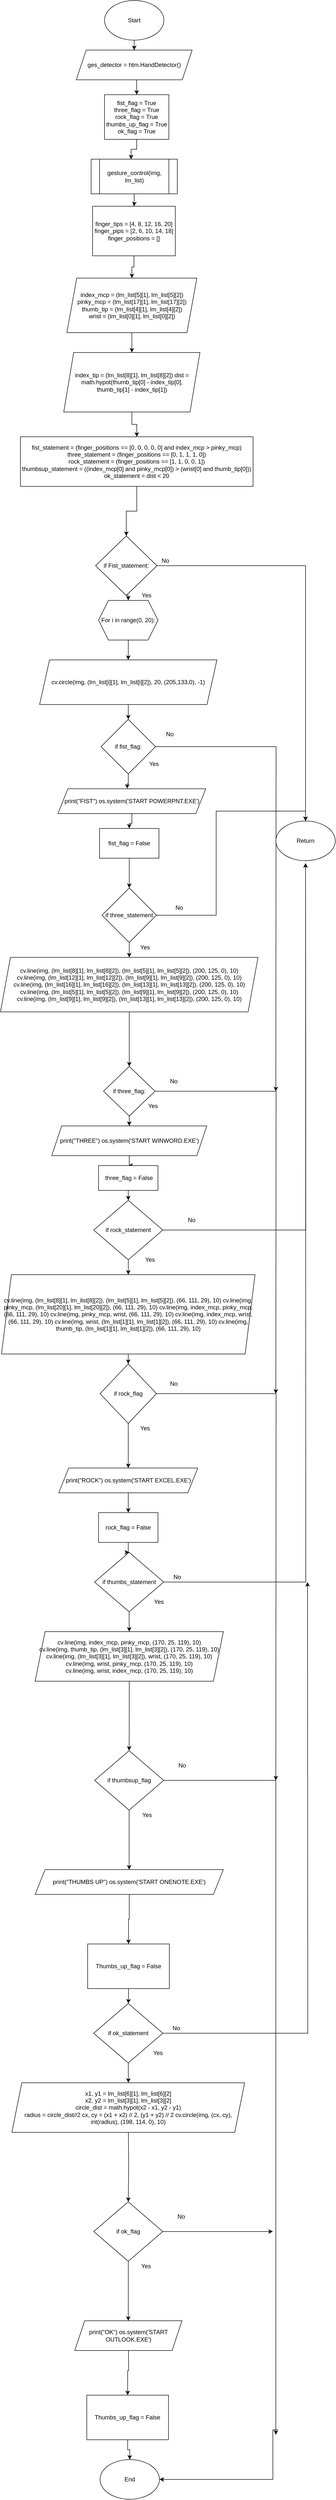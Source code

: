 <mxfile version="15.5.0" type="google"><diagram id="O0_zuKZLcKpCWt_oBueI" name="Page-1"><mxGraphModel dx="1038" dy="519" grid="1" gridSize="10" guides="1" tooltips="1" connect="1" arrows="1" fold="1" page="1" pageScale="1" pageWidth="850" pageHeight="1100" math="0" shadow="0"><root><mxCell id="0"/><mxCell id="1" parent="0"/><mxCell id="Baw2AR8ZXAD73HEHxiqW-84" style="edgeStyle=orthogonalEdgeStyle;rounded=0;orthogonalLoop=1;jettySize=auto;html=1;entryX=0.5;entryY=0;entryDx=0;entryDy=0;" edge="1" parent="1" source="Baw2AR8ZXAD73HEHxiqW-85" target="Baw2AR8ZXAD73HEHxiqW-87"><mxGeometry relative="1" as="geometry"/></mxCell><mxCell id="Baw2AR8ZXAD73HEHxiqW-85" value="Start" style="ellipse;whiteSpace=wrap;html=1;" vertex="1" parent="1"><mxGeometry x="360" y="50" width="120" height="80" as="geometry"/></mxCell><mxCell id="Baw2AR8ZXAD73HEHxiqW-86" style="edgeStyle=orthogonalEdgeStyle;rounded=0;orthogonalLoop=1;jettySize=auto;html=1;exitX=0.5;exitY=1;exitDx=0;exitDy=0;entryX=0.5;entryY=0;entryDx=0;entryDy=0;" edge="1" parent="1" source="Baw2AR8ZXAD73HEHxiqW-87" target="Baw2AR8ZXAD73HEHxiqW-89"><mxGeometry relative="1" as="geometry"/></mxCell><mxCell id="Baw2AR8ZXAD73HEHxiqW-87" value="ges_detector = htm.HandDetector()" style="shape=parallelogram;perimeter=parallelogramPerimeter;whiteSpace=wrap;html=1;fixedSize=1;" vertex="1" parent="1"><mxGeometry x="303" y="150" width="234" height="60" as="geometry"/></mxCell><mxCell id="Baw2AR8ZXAD73HEHxiqW-88" style="edgeStyle=orthogonalEdgeStyle;rounded=0;orthogonalLoop=1;jettySize=auto;html=1;entryX=0.464;entryY=0.003;entryDx=0;entryDy=0;entryPerimeter=0;" edge="1" parent="1" source="Baw2AR8ZXAD73HEHxiqW-89" target="Baw2AR8ZXAD73HEHxiqW-91"><mxGeometry relative="1" as="geometry"/></mxCell><mxCell id="Baw2AR8ZXAD73HEHxiqW-89" value="fist_flag = True three_flag = True rock_flag = True thumbs_up_flag = True ok_flag = True" style="rounded=0;whiteSpace=wrap;html=1;" vertex="1" parent="1"><mxGeometry x="360" y="240" width="130" height="90" as="geometry"/></mxCell><mxCell id="Baw2AR8ZXAD73HEHxiqW-90" style="edgeStyle=orthogonalEdgeStyle;rounded=0;orthogonalLoop=1;jettySize=auto;html=1;entryX=0.5;entryY=0;entryDx=0;entryDy=0;" edge="1" parent="1" source="Baw2AR8ZXAD73HEHxiqW-91" target="Baw2AR8ZXAD73HEHxiqW-93"><mxGeometry relative="1" as="geometry"/></mxCell><mxCell id="Baw2AR8ZXAD73HEHxiqW-91" value="gesture_control(img, lm_list)" style="shape=process;whiteSpace=wrap;html=1;backgroundOutline=1;" vertex="1" parent="1"><mxGeometry x="333" y="370" width="174" height="70" as="geometry"/></mxCell><mxCell id="Baw2AR8ZXAD73HEHxiqW-172" style="edgeStyle=orthogonalEdgeStyle;rounded=0;orthogonalLoop=1;jettySize=auto;html=1;entryX=0.5;entryY=0;entryDx=0;entryDy=0;" edge="1" parent="1" source="Baw2AR8ZXAD73HEHxiqW-93" target="Baw2AR8ZXAD73HEHxiqW-171"><mxGeometry relative="1" as="geometry"/></mxCell><mxCell id="Baw2AR8ZXAD73HEHxiqW-93" value="finger_tips = [4, 8, 12, 16, 20] finger_pips = [2, 6, 10, 14, 18] finger_positions = []" style="rounded=0;whiteSpace=wrap;html=1;" vertex="1" parent="1"><mxGeometry x="336" y="465" width="167" height="100" as="geometry"/></mxCell><mxCell id="Baw2AR8ZXAD73HEHxiqW-94" style="edgeStyle=orthogonalEdgeStyle;rounded=0;orthogonalLoop=1;jettySize=auto;html=1;entryX=0.5;entryY=0;entryDx=0;entryDy=0;" edge="1" parent="1" source="Baw2AR8ZXAD73HEHxiqW-95" target="Baw2AR8ZXAD73HEHxiqW-98"><mxGeometry relative="1" as="geometry"/></mxCell><mxCell id="Baw2AR8ZXAD73HEHxiqW-95" value="fist_statement = (finger_positions == [0, 0, 0, 0, 0] and index_mcp &amp;gt; pinky_mcp) three_statement = (finger_positions == [0, 1, 1, 1, 0]) &lt;br&gt;rock_statement = (finger_positions == [1, 1, 0, 0, 1]) &lt;br&gt;thumbsup_statement = ((index_mcp[0] and pinky_mcp[0]) &amp;gt; (wrist[0] and thumb_tip[0])) &lt;br&gt;ok_statement = dist &amp;lt; 20" style="rounded=0;whiteSpace=wrap;html=1;" vertex="1" parent="1"><mxGeometry x="190.25" y="930" width="469.75" height="100" as="geometry"/></mxCell><mxCell id="Baw2AR8ZXAD73HEHxiqW-96" style="edgeStyle=orthogonalEdgeStyle;rounded=0;orthogonalLoop=1;jettySize=auto;html=1;exitX=0.5;exitY=1;exitDx=0;exitDy=0;entryX=0.5;entryY=0;entryDx=0;entryDy=0;" edge="1" parent="1" source="Baw2AR8ZXAD73HEHxiqW-98" target="Baw2AR8ZXAD73HEHxiqW-100"><mxGeometry relative="1" as="geometry"/></mxCell><mxCell id="Baw2AR8ZXAD73HEHxiqW-97" style="edgeStyle=orthogonalEdgeStyle;rounded=0;orthogonalLoop=1;jettySize=auto;html=1;entryX=0.5;entryY=0;entryDx=0;entryDy=0;" edge="1" parent="1" source="Baw2AR8ZXAD73HEHxiqW-98" target="Baw2AR8ZXAD73HEHxiqW-149"><mxGeometry relative="1" as="geometry"><mxPoint x="766" y="1700" as="targetPoint"/></mxGeometry></mxCell><mxCell id="Baw2AR8ZXAD73HEHxiqW-98" value="if Fist_statement:" style="rhombus;whiteSpace=wrap;html=1;" vertex="1" parent="1"><mxGeometry x="342" y="1130" width="124" height="120" as="geometry"/></mxCell><mxCell id="Baw2AR8ZXAD73HEHxiqW-99" style="edgeStyle=orthogonalEdgeStyle;rounded=0;orthogonalLoop=1;jettySize=auto;html=1;exitX=0.5;exitY=1;exitDx=0;exitDy=0;entryX=0.5;entryY=0;entryDx=0;entryDy=0;" edge="1" parent="1" source="Baw2AR8ZXAD73HEHxiqW-100" target="Baw2AR8ZXAD73HEHxiqW-102"><mxGeometry relative="1" as="geometry"/></mxCell><mxCell id="Baw2AR8ZXAD73HEHxiqW-100" value="For i in range(0, 20):" style="shape=hexagon;perimeter=hexagonPerimeter2;whiteSpace=wrap;html=1;fixedSize=1;" vertex="1" parent="1"><mxGeometry x="348" y="1260" width="120" height="80" as="geometry"/></mxCell><mxCell id="Baw2AR8ZXAD73HEHxiqW-101" style="edgeStyle=orthogonalEdgeStyle;rounded=0;orthogonalLoop=1;jettySize=auto;html=1;entryX=0.5;entryY=0;entryDx=0;entryDy=0;" edge="1" parent="1" source="Baw2AR8ZXAD73HEHxiqW-102" target="Baw2AR8ZXAD73HEHxiqW-105"><mxGeometry relative="1" as="geometry"><mxPoint x="410" y="1470" as="targetPoint"/></mxGeometry></mxCell><mxCell id="Baw2AR8ZXAD73HEHxiqW-102" value="cv.circle(img, (lm_list[i][1], lm_list[i][2]), 20, (205,133,0), -1)" style="shape=parallelogram;perimeter=parallelogramPerimeter;whiteSpace=wrap;html=1;fixedSize=1;" vertex="1" parent="1"><mxGeometry x="229" y="1380" width="358" height="90" as="geometry"/></mxCell><mxCell id="Baw2AR8ZXAD73HEHxiqW-103" style="edgeStyle=orthogonalEdgeStyle;rounded=0;orthogonalLoop=1;jettySize=auto;html=1;entryX=0.469;entryY=-0.009;entryDx=0;entryDy=0;entryPerimeter=0;" edge="1" parent="1" source="Baw2AR8ZXAD73HEHxiqW-105" target="Baw2AR8ZXAD73HEHxiqW-107"><mxGeometry relative="1" as="geometry"/></mxCell><mxCell id="Baw2AR8ZXAD73HEHxiqW-104" style="edgeStyle=orthogonalEdgeStyle;rounded=0;orthogonalLoop=1;jettySize=auto;html=1;" edge="1" parent="1" source="Baw2AR8ZXAD73HEHxiqW-105"><mxGeometry relative="1" as="geometry"><mxPoint x="706" y="2250" as="targetPoint"/></mxGeometry></mxCell><mxCell id="Baw2AR8ZXAD73HEHxiqW-105" value="if fist_flag:" style="rhombus;whiteSpace=wrap;html=1;" vertex="1" parent="1"><mxGeometry x="353" y="1500" width="110" height="110" as="geometry"/></mxCell><mxCell id="Baw2AR8ZXAD73HEHxiqW-106" style="edgeStyle=orthogonalEdgeStyle;rounded=0;orthogonalLoop=1;jettySize=auto;html=1;entryX=0.5;entryY=0;entryDx=0;entryDy=0;" edge="1" parent="1" source="Baw2AR8ZXAD73HEHxiqW-107" target="Baw2AR8ZXAD73HEHxiqW-109"><mxGeometry relative="1" as="geometry"/></mxCell><mxCell id="Baw2AR8ZXAD73HEHxiqW-107" value="print(&quot;FIST&quot;) os.system('START POWERPNT.EXE')" style="shape=parallelogram;perimeter=parallelogramPerimeter;whiteSpace=wrap;html=1;fixedSize=1;" vertex="1" parent="1"><mxGeometry x="266" y="1640" width="298.5" height="50" as="geometry"/></mxCell><mxCell id="Baw2AR8ZXAD73HEHxiqW-108" style="edgeStyle=orthogonalEdgeStyle;rounded=0;orthogonalLoop=1;jettySize=auto;html=1;" edge="1" parent="1" source="Baw2AR8ZXAD73HEHxiqW-109"><mxGeometry relative="1" as="geometry"><mxPoint x="410" y="1840" as="targetPoint"/></mxGeometry></mxCell><mxCell id="Baw2AR8ZXAD73HEHxiqW-109" value="fist_flag = False" style="rounded=0;whiteSpace=wrap;html=1;" vertex="1" parent="1"><mxGeometry x="350" y="1720" width="120" height="60" as="geometry"/></mxCell><mxCell id="Baw2AR8ZXAD73HEHxiqW-110" style="edgeStyle=orthogonalEdgeStyle;rounded=0;orthogonalLoop=1;jettySize=auto;html=1;entryX=0.5;entryY=0;entryDx=0;entryDy=0;" edge="1" parent="1" source="Baw2AR8ZXAD73HEHxiqW-112" target="Baw2AR8ZXAD73HEHxiqW-114"><mxGeometry relative="1" as="geometry"/></mxCell><mxCell id="Baw2AR8ZXAD73HEHxiqW-111" style="edgeStyle=orthogonalEdgeStyle;rounded=0;orthogonalLoop=1;jettySize=auto;html=1;entryX=0.5;entryY=0;entryDx=0;entryDy=0;" edge="1" parent="1" source="Baw2AR8ZXAD73HEHxiqW-112" target="Baw2AR8ZXAD73HEHxiqW-149"><mxGeometry relative="1" as="geometry"/></mxCell><mxCell id="Baw2AR8ZXAD73HEHxiqW-112" value="if three_statement" style="rhombus;whiteSpace=wrap;html=1;" vertex="1" parent="1"><mxGeometry x="355" y="1840" width="110" height="110" as="geometry"/></mxCell><mxCell id="Baw2AR8ZXAD73HEHxiqW-113" style="edgeStyle=orthogonalEdgeStyle;rounded=0;orthogonalLoop=1;jettySize=auto;html=1;entryX=0.5;entryY=0;entryDx=0;entryDy=0;" edge="1" parent="1" source="Baw2AR8ZXAD73HEHxiqW-114" target="Baw2AR8ZXAD73HEHxiqW-117"><mxGeometry relative="1" as="geometry"/></mxCell><mxCell id="Baw2AR8ZXAD73HEHxiqW-114" value="cv.line(img, (lm_list[8][1], lm_list[8][2]), (lm_list[5][1], lm_list[5][2]), (200, 125, 0), 10) &lt;br&gt;cv.line(img, (lm_list[12][1], lm_list[12][2]), (lm_list[9][1], lm_list[9][2]), (200, 125, 0), 10) &lt;br&gt;cv.line(img, (lm_list[16][1], lm_list[16][2]), (lm_list[13][1], lm_list[13][2]), (200, 125, 0), 10) &lt;br&gt;cv.line(img, (lm_list[5][1], lm_list[5][2]), (lm_list[9][1], lm_list[9][2]), (200, 125, 0), 10) &lt;br&gt;cv.line(img, (lm_list[9][1], lm_list[9][2]), (lm_list[13][1], lm_list[13][2]), (200, 125, 0), 10)" style="shape=parallelogram;perimeter=parallelogramPerimeter;whiteSpace=wrap;html=1;fixedSize=1;" vertex="1" parent="1"><mxGeometry x="150" y="1980" width="520" height="110" as="geometry"/></mxCell><mxCell id="Baw2AR8ZXAD73HEHxiqW-115" style="edgeStyle=orthogonalEdgeStyle;rounded=0;orthogonalLoop=1;jettySize=auto;html=1;entryX=0.5;entryY=0;entryDx=0;entryDy=0;" edge="1" parent="1" source="Baw2AR8ZXAD73HEHxiqW-117" target="Baw2AR8ZXAD73HEHxiqW-119"><mxGeometry relative="1" as="geometry"/></mxCell><mxCell id="Baw2AR8ZXAD73HEHxiqW-116" style="edgeStyle=orthogonalEdgeStyle;rounded=0;orthogonalLoop=1;jettySize=auto;html=1;" edge="1" parent="1" source="Baw2AR8ZXAD73HEHxiqW-117"><mxGeometry relative="1" as="geometry"><mxPoint x="706" y="2860" as="targetPoint"/></mxGeometry></mxCell><mxCell id="Baw2AR8ZXAD73HEHxiqW-117" value="if three_flag:" style="rhombus;whiteSpace=wrap;html=1;" vertex="1" parent="1"><mxGeometry x="358" y="2200" width="104" height="100" as="geometry"/></mxCell><mxCell id="Baw2AR8ZXAD73HEHxiqW-118" style="edgeStyle=orthogonalEdgeStyle;rounded=0;orthogonalLoop=1;jettySize=auto;html=1;entryX=0.5;entryY=0;entryDx=0;entryDy=0;" edge="1" parent="1" source="Baw2AR8ZXAD73HEHxiqW-119" target="Baw2AR8ZXAD73HEHxiqW-121"><mxGeometry relative="1" as="geometry"/></mxCell><mxCell id="Baw2AR8ZXAD73HEHxiqW-119" value="print(&quot;THREE&quot;) os.system('START WINWORD.EXE')" style="shape=parallelogram;perimeter=parallelogramPerimeter;whiteSpace=wrap;html=1;fixedSize=1;" vertex="1" parent="1"><mxGeometry x="253.5" y="2320" width="313" height="60" as="geometry"/></mxCell><mxCell id="Baw2AR8ZXAD73HEHxiqW-120" style="edgeStyle=orthogonalEdgeStyle;rounded=0;orthogonalLoop=1;jettySize=auto;html=1;entryX=0.5;entryY=0;entryDx=0;entryDy=0;" edge="1" parent="1" source="Baw2AR8ZXAD73HEHxiqW-121" target="Baw2AR8ZXAD73HEHxiqW-124"><mxGeometry relative="1" as="geometry"/></mxCell><mxCell id="Baw2AR8ZXAD73HEHxiqW-121" value="&amp;nbsp;three_flag = False" style="rounded=0;whiteSpace=wrap;html=1;" vertex="1" parent="1"><mxGeometry x="348" y="2400" width="120" height="50" as="geometry"/></mxCell><mxCell id="Baw2AR8ZXAD73HEHxiqW-123" style="edgeStyle=orthogonalEdgeStyle;rounded=0;orthogonalLoop=1;jettySize=auto;html=1;" edge="1" parent="1" source="Baw2AR8ZXAD73HEHxiqW-124"><mxGeometry relative="1" as="geometry"><mxPoint x="766" y="1790" as="targetPoint"/></mxGeometry></mxCell><mxCell id="Baw2AR8ZXAD73HEHxiqW-179" style="edgeStyle=orthogonalEdgeStyle;rounded=0;orthogonalLoop=1;jettySize=auto;html=1;entryX=0.5;entryY=0;entryDx=0;entryDy=0;" edge="1" parent="1" source="Baw2AR8ZXAD73HEHxiqW-124" target="Baw2AR8ZXAD73HEHxiqW-126"><mxGeometry relative="1" as="geometry"/></mxCell><mxCell id="Baw2AR8ZXAD73HEHxiqW-124" value="if rock_statement" style="rhombus;whiteSpace=wrap;html=1;" vertex="1" parent="1"><mxGeometry x="338.25" y="2470" width="139.5" height="120" as="geometry"/></mxCell><mxCell id="Baw2AR8ZXAD73HEHxiqW-125" style="edgeStyle=orthogonalEdgeStyle;rounded=0;orthogonalLoop=1;jettySize=auto;html=1;entryX=0.5;entryY=0;entryDx=0;entryDy=0;" edge="1" parent="1" source="Baw2AR8ZXAD73HEHxiqW-126" target="Baw2AR8ZXAD73HEHxiqW-129"><mxGeometry relative="1" as="geometry"/></mxCell><mxCell id="Baw2AR8ZXAD73HEHxiqW-126" value="cv.line(img, (lm_list[8][1], lm_list[8][2]), (lm_list[5][1], lm_list[5][2]), (66, 111, 29), 10) cv.line(img, pinky_mcp, (lm_list[20][1], lm_list[20][2]), (66, 111, 29), 10) cv.line(img, index_mcp, pinky_mcp, (66, 111, 29), 10) cv.line(img, pinky_mcp, wrist, (66, 111, 29), 10) cv.line(img, index_mcp, wrist, (66, 111, 29), 10) cv.line(img, wrist, (lm_list[1][1], lm_list[1][2]), (66, 111, 29), 10) cv.line(img, thumb_tip, (lm_list[1][1], lm_list[1][2]), (66, 111, 29), 10)" style="shape=parallelogram;perimeter=parallelogramPerimeter;whiteSpace=wrap;html=1;fixedSize=1;" vertex="1" parent="1"><mxGeometry x="152" y="2620" width="512" height="160" as="geometry"/></mxCell><mxCell id="Baw2AR8ZXAD73HEHxiqW-127" style="edgeStyle=orthogonalEdgeStyle;rounded=0;orthogonalLoop=1;jettySize=auto;html=1;" edge="1" parent="1" source="Baw2AR8ZXAD73HEHxiqW-129" target="Baw2AR8ZXAD73HEHxiqW-131"><mxGeometry relative="1" as="geometry"/></mxCell><mxCell id="Baw2AR8ZXAD73HEHxiqW-128" style="edgeStyle=orthogonalEdgeStyle;rounded=0;orthogonalLoop=1;jettySize=auto;html=1;" edge="1" parent="1" source="Baw2AR8ZXAD73HEHxiqW-129"><mxGeometry relative="1" as="geometry"><mxPoint x="706" y="3640" as="targetPoint"/></mxGeometry></mxCell><mxCell id="Baw2AR8ZXAD73HEHxiqW-129" value="if rock_flag" style="rhombus;whiteSpace=wrap;html=1;" vertex="1" parent="1"><mxGeometry x="351" y="2800" width="114" height="120" as="geometry"/></mxCell><mxCell id="Baw2AR8ZXAD73HEHxiqW-130" style="edgeStyle=orthogonalEdgeStyle;rounded=0;orthogonalLoop=1;jettySize=auto;html=1;entryX=0.5;entryY=0;entryDx=0;entryDy=0;" edge="1" parent="1" source="Baw2AR8ZXAD73HEHxiqW-131" target="Baw2AR8ZXAD73HEHxiqW-133"><mxGeometry relative="1" as="geometry"/></mxCell><mxCell id="Baw2AR8ZXAD73HEHxiqW-131" value="print(&quot;ROCK&quot;) os.system('START EXCEL.EXE')" style="shape=parallelogram;perimeter=parallelogramPerimeter;whiteSpace=wrap;html=1;fixedSize=1;" vertex="1" parent="1"><mxGeometry x="267.68" y="3010" width="280.63" height="50" as="geometry"/></mxCell><mxCell id="Baw2AR8ZXAD73HEHxiqW-132" style="edgeStyle=orthogonalEdgeStyle;rounded=0;orthogonalLoop=1;jettySize=auto;html=1;" edge="1" parent="1" source="Baw2AR8ZXAD73HEHxiqW-133" target="Baw2AR8ZXAD73HEHxiqW-136"><mxGeometry relative="1" as="geometry"/></mxCell><mxCell id="Baw2AR8ZXAD73HEHxiqW-133" value="rock_flag = False" style="rounded=0;whiteSpace=wrap;html=1;" vertex="1" parent="1"><mxGeometry x="348" y="3100" width="120" height="60" as="geometry"/></mxCell><mxCell id="Baw2AR8ZXAD73HEHxiqW-134" style="edgeStyle=orthogonalEdgeStyle;rounded=0;orthogonalLoop=1;jettySize=auto;html=1;entryX=0.5;entryY=0;entryDx=0;entryDy=0;" edge="1" parent="1" source="Baw2AR8ZXAD73HEHxiqW-136"><mxGeometry relative="1" as="geometry"><mxPoint x="410" y="3340" as="targetPoint"/></mxGeometry></mxCell><mxCell id="Baw2AR8ZXAD73HEHxiqW-135" style="edgeStyle=orthogonalEdgeStyle;rounded=0;orthogonalLoop=1;jettySize=auto;html=1;" edge="1" parent="1" source="Baw2AR8ZXAD73HEHxiqW-136"><mxGeometry relative="1" as="geometry"><mxPoint x="766" y="1790" as="targetPoint"/></mxGeometry></mxCell><mxCell id="Baw2AR8ZXAD73HEHxiqW-136" value="if thumbs_statement" style="rhombus;whiteSpace=wrap;html=1;" vertex="1" parent="1"><mxGeometry x="340" y="3180" width="139.5" height="120" as="geometry"/></mxCell><mxCell id="Baw2AR8ZXAD73HEHxiqW-139" style="edgeStyle=orthogonalEdgeStyle;rounded=0;orthogonalLoop=1;jettySize=auto;html=1;" edge="1" parent="1" source="Baw2AR8ZXAD73HEHxiqW-140" target="Baw2AR8ZXAD73HEHxiqW-143"><mxGeometry relative="1" as="geometry"/></mxCell><mxCell id="Baw2AR8ZXAD73HEHxiqW-140" value="cv.line(img, index_mcp, pinky_mcp, (170, 25, 119), 10) &lt;br&gt;cv.line(img, thumb_tip, (lm_list[3][1], lm_list[3][2]), (170, 25, 119), 10) &lt;br&gt;cv.line(img, (lm_list[3][1], lm_list[3][2]), wrist, (170, 25, 119), 10) &lt;br&gt;cv.line(img, wrist, pinky_mcp, (170, 25, 119), 10) &lt;br&gt;cv.line(img, wrist, index_mcp, (170, 25, 119), 10)" style="shape=parallelogram;perimeter=parallelogramPerimeter;whiteSpace=wrap;html=1;fixedSize=1;" vertex="1" parent="1"><mxGeometry x="220" y="3340" width="380" height="100" as="geometry"/></mxCell><mxCell id="Baw2AR8ZXAD73HEHxiqW-141" style="edgeStyle=orthogonalEdgeStyle;rounded=0;orthogonalLoop=1;jettySize=auto;html=1;" edge="1" parent="1" source="Baw2AR8ZXAD73HEHxiqW-143"><mxGeometry relative="1" as="geometry"><mxPoint x="409.75" y="3820" as="targetPoint"/></mxGeometry></mxCell><mxCell id="Baw2AR8ZXAD73HEHxiqW-142" style="edgeStyle=orthogonalEdgeStyle;rounded=0;orthogonalLoop=1;jettySize=auto;html=1;" edge="1" parent="1" source="Baw2AR8ZXAD73HEHxiqW-143"><mxGeometry relative="1" as="geometry"><mxPoint x="706" y="4960" as="targetPoint"/><Array as="points"><mxPoint x="706" y="3640"/></Array></mxGeometry></mxCell><mxCell id="Baw2AR8ZXAD73HEHxiqW-143" value="if thumbsup_flag" style="rhombus;whiteSpace=wrap;html=1;" vertex="1" parent="1"><mxGeometry x="340" y="3580" width="139.5" height="120" as="geometry"/></mxCell><mxCell id="Baw2AR8ZXAD73HEHxiqW-144" style="edgeStyle=orthogonalEdgeStyle;rounded=0;orthogonalLoop=1;jettySize=auto;html=1;entryX=0.5;entryY=0;entryDx=0;entryDy=0;" edge="1" parent="1" source="Baw2AR8ZXAD73HEHxiqW-145" target="Baw2AR8ZXAD73HEHxiqW-147"><mxGeometry relative="1" as="geometry"/></mxCell><mxCell id="Baw2AR8ZXAD73HEHxiqW-145" value="print(&quot;THUMBS UP&quot;) os.system('START ONENOTE.EXE')" style="shape=parallelogram;perimeter=parallelogramPerimeter;whiteSpace=wrap;html=1;fixedSize=1;" vertex="1" parent="1"><mxGeometry x="220" y="3820" width="380" height="50" as="geometry"/></mxCell><mxCell id="Baw2AR8ZXAD73HEHxiqW-205" style="edgeStyle=orthogonalEdgeStyle;rounded=0;orthogonalLoop=1;jettySize=auto;html=1;" edge="1" parent="1" source="Baw2AR8ZXAD73HEHxiqW-147" target="Baw2AR8ZXAD73HEHxiqW-181"><mxGeometry relative="1" as="geometry"/></mxCell><mxCell id="Baw2AR8ZXAD73HEHxiqW-147" value="Thumbs_up_flag = False" style="rounded=0;whiteSpace=wrap;html=1;" vertex="1" parent="1"><mxGeometry x="326" y="3970" width="165" height="90" as="geometry"/></mxCell><mxCell id="Baw2AR8ZXAD73HEHxiqW-149" value="Return" style="ellipse;whiteSpace=wrap;html=1;" vertex="1" parent="1"><mxGeometry x="706" y="1705" width="120" height="80" as="geometry"/></mxCell><mxCell id="Baw2AR8ZXAD73HEHxiqW-150" value="Yes" style="text;html=1;strokeColor=none;fillColor=none;align=center;verticalAlign=middle;whiteSpace=wrap;rounded=0;" vertex="1" parent="1"><mxGeometry x="425" y="1240" width="40" height="20" as="geometry"/></mxCell><mxCell id="Baw2AR8ZXAD73HEHxiqW-151" value="No" style="text;html=1;strokeColor=none;fillColor=none;align=center;verticalAlign=middle;whiteSpace=wrap;rounded=0;" vertex="1" parent="1"><mxGeometry x="463" y="1170" width="40" height="20" as="geometry"/></mxCell><mxCell id="Baw2AR8ZXAD73HEHxiqW-152" value="Yes" style="text;html=1;strokeColor=none;fillColor=none;align=center;verticalAlign=middle;whiteSpace=wrap;rounded=0;" vertex="1" parent="1"><mxGeometry x="422" y="1950" width="40" height="20" as="geometry"/></mxCell><mxCell id="Baw2AR8ZXAD73HEHxiqW-153" value="No" style="text;html=1;strokeColor=none;fillColor=none;align=center;verticalAlign=middle;whiteSpace=wrap;rounded=0;" vertex="1" parent="1"><mxGeometry x="491" y="1870" width="40" height="20" as="geometry"/></mxCell><mxCell id="Baw2AR8ZXAD73HEHxiqW-154" value="Yes" style="text;html=1;strokeColor=none;fillColor=none;align=center;verticalAlign=middle;whiteSpace=wrap;rounded=0;" vertex="1" parent="1"><mxGeometry x="432" y="2580" width="40" height="20" as="geometry"/></mxCell><mxCell id="Baw2AR8ZXAD73HEHxiqW-155" value="No" style="text;html=1;strokeColor=none;fillColor=none;align=center;verticalAlign=middle;whiteSpace=wrap;rounded=0;" vertex="1" parent="1"><mxGeometry x="516" y="2500" width="40" height="20" as="geometry"/></mxCell><mxCell id="Baw2AR8ZXAD73HEHxiqW-156" value="Yes" style="text;html=1;strokeColor=none;fillColor=none;align=center;verticalAlign=middle;whiteSpace=wrap;rounded=0;" vertex="1" parent="1"><mxGeometry x="450" y="3270" width="40" height="20" as="geometry"/></mxCell><mxCell id="Baw2AR8ZXAD73HEHxiqW-157" value="No" style="text;html=1;strokeColor=none;fillColor=none;align=center;verticalAlign=middle;whiteSpace=wrap;rounded=0;" vertex="1" parent="1"><mxGeometry x="487" y="3220" width="40" height="20" as="geometry"/></mxCell><mxCell id="Baw2AR8ZXAD73HEHxiqW-158" value="Yes" style="text;html=1;strokeColor=none;fillColor=none;align=center;verticalAlign=middle;whiteSpace=wrap;rounded=0;" vertex="1" parent="1"><mxGeometry x="426" y="3700" width="40" height="20" as="geometry"/></mxCell><mxCell id="Baw2AR8ZXAD73HEHxiqW-160" value="No" style="text;html=1;strokeColor=none;fillColor=none;align=center;verticalAlign=middle;whiteSpace=wrap;rounded=0;" vertex="1" parent="1"><mxGeometry x="497" y="3600" width="40" height="20" as="geometry"/></mxCell><mxCell id="Baw2AR8ZXAD73HEHxiqW-161" value="Yes" style="text;html=1;strokeColor=none;fillColor=none;align=center;verticalAlign=middle;whiteSpace=wrap;rounded=0;" vertex="1" parent="1"><mxGeometry x="422" y="2920" width="40" height="20" as="geometry"/></mxCell><mxCell id="Baw2AR8ZXAD73HEHxiqW-162" value="No" style="text;html=1;strokeColor=none;fillColor=none;align=center;verticalAlign=middle;whiteSpace=wrap;rounded=0;" vertex="1" parent="1"><mxGeometry x="480" y="2830" width="40" height="20" as="geometry"/></mxCell><mxCell id="Baw2AR8ZXAD73HEHxiqW-163" value="Yes" style="text;html=1;strokeColor=none;fillColor=none;align=center;verticalAlign=middle;whiteSpace=wrap;rounded=0;" vertex="1" parent="1"><mxGeometry x="437.75" y="2270" width="40" height="20" as="geometry"/></mxCell><mxCell id="Baw2AR8ZXAD73HEHxiqW-164" value="No" style="text;html=1;strokeColor=none;fillColor=none;align=center;verticalAlign=middle;whiteSpace=wrap;rounded=0;" vertex="1" parent="1"><mxGeometry x="480" y="2220" width="40" height="20" as="geometry"/></mxCell><mxCell id="Baw2AR8ZXAD73HEHxiqW-165" value="Yes" style="text;html=1;strokeColor=none;fillColor=none;align=center;verticalAlign=middle;whiteSpace=wrap;rounded=0;" vertex="1" parent="1"><mxGeometry x="440" y="1580" width="40" height="20" as="geometry"/></mxCell><mxCell id="Baw2AR8ZXAD73HEHxiqW-166" value="No" style="text;html=1;strokeColor=none;fillColor=none;align=center;verticalAlign=middle;whiteSpace=wrap;rounded=0;" vertex="1" parent="1"><mxGeometry x="472" y="1520" width="40" height="20" as="geometry"/></mxCell><mxCell id="Baw2AR8ZXAD73HEHxiqW-174" style="edgeStyle=orthogonalEdgeStyle;rounded=0;orthogonalLoop=1;jettySize=auto;html=1;entryX=0.5;entryY=0;entryDx=0;entryDy=0;" edge="1" parent="1" source="Baw2AR8ZXAD73HEHxiqW-171" target="Baw2AR8ZXAD73HEHxiqW-173"><mxGeometry relative="1" as="geometry"/></mxCell><mxCell id="Baw2AR8ZXAD73HEHxiqW-171" value="index_mcp = (lm_list[5][1], lm_list[5][2]) pinky_mcp = (lm_list[17][1], lm_list[17][2]) thumb_tip = (lm_list[4][1], lm_list[4][2]) &lt;br&gt;wrist = (lm_list[0][1], lm_list[0][2])" style="shape=parallelogram;perimeter=parallelogramPerimeter;whiteSpace=wrap;html=1;fixedSize=1;" vertex="1" parent="1"><mxGeometry x="284" y="610" width="262.5" height="110" as="geometry"/></mxCell><mxCell id="Baw2AR8ZXAD73HEHxiqW-175" style="edgeStyle=orthogonalEdgeStyle;rounded=0;orthogonalLoop=1;jettySize=auto;html=1;" edge="1" parent="1" source="Baw2AR8ZXAD73HEHxiqW-173" target="Baw2AR8ZXAD73HEHxiqW-95"><mxGeometry relative="1" as="geometry"/></mxCell><mxCell id="Baw2AR8ZXAD73HEHxiqW-173" value="index_tip = (lm_list[8][1], lm_list[8][2]) dist = math.hypot(thumb_tip[0] - index_tip[0], thumb_tip[1] - index_tip[1])" style="shape=parallelogram;perimeter=parallelogramPerimeter;whiteSpace=wrap;html=1;fixedSize=1;" vertex="1" parent="1"><mxGeometry x="277.75" y="760" width="275" height="120" as="geometry"/></mxCell><mxCell id="Baw2AR8ZXAD73HEHxiqW-180" style="edgeStyle=orthogonalEdgeStyle;rounded=0;orthogonalLoop=1;jettySize=auto;html=1;entryX=0.5;entryY=0;entryDx=0;entryDy=0;" edge="1" parent="1" source="Baw2AR8ZXAD73HEHxiqW-181"><mxGeometry relative="1" as="geometry"><mxPoint x="408.25" y="4250" as="targetPoint"/></mxGeometry></mxCell><mxCell id="Baw2AR8ZXAD73HEHxiqW-206" style="edgeStyle=orthogonalEdgeStyle;rounded=0;orthogonalLoop=1;jettySize=auto;html=1;exitX=1;exitY=0.5;exitDx=0;exitDy=0;" edge="1" parent="1" source="Baw2AR8ZXAD73HEHxiqW-181"><mxGeometry relative="1" as="geometry"><mxPoint x="770" y="3240" as="targetPoint"/></mxGeometry></mxCell><mxCell id="Baw2AR8ZXAD73HEHxiqW-181" value="if ok_statement" style="rhombus;whiteSpace=wrap;html=1;" vertex="1" parent="1"><mxGeometry x="338.25" y="4090" width="139.5" height="120" as="geometry"/></mxCell><mxCell id="Baw2AR8ZXAD73HEHxiqW-182" style="edgeStyle=orthogonalEdgeStyle;rounded=0;orthogonalLoop=1;jettySize=auto;html=1;" edge="1" parent="1" target="Baw2AR8ZXAD73HEHxiqW-184"><mxGeometry relative="1" as="geometry"><mxPoint x="408.25" y="4350" as="sourcePoint"/></mxGeometry></mxCell><mxCell id="Baw2AR8ZXAD73HEHxiqW-183" style="edgeStyle=orthogonalEdgeStyle;rounded=0;orthogonalLoop=1;jettySize=auto;html=1;" edge="1" parent="1" source="Baw2AR8ZXAD73HEHxiqW-184"><mxGeometry relative="1" as="geometry"><mxPoint x="408" y="4730" as="targetPoint"/></mxGeometry></mxCell><mxCell id="Baw2AR8ZXAD73HEHxiqW-207" style="edgeStyle=orthogonalEdgeStyle;rounded=0;orthogonalLoop=1;jettySize=auto;html=1;exitX=1;exitY=0.5;exitDx=0;exitDy=0;" edge="1" parent="1" source="Baw2AR8ZXAD73HEHxiqW-184"><mxGeometry relative="1" as="geometry"><mxPoint x="700" y="4550" as="targetPoint"/></mxGeometry></mxCell><mxCell id="Baw2AR8ZXAD73HEHxiqW-184" value="if ok_flag" style="rhombus;whiteSpace=wrap;html=1;" vertex="1" parent="1"><mxGeometry x="338.25" y="4490" width="139.5" height="120" as="geometry"/></mxCell><mxCell id="Baw2AR8ZXAD73HEHxiqW-185" style="edgeStyle=orthogonalEdgeStyle;rounded=0;orthogonalLoop=1;jettySize=auto;html=1;entryX=0.5;entryY=0;entryDx=0;entryDy=0;" edge="1" parent="1" target="Baw2AR8ZXAD73HEHxiqW-186"><mxGeometry relative="1" as="geometry"><mxPoint x="408.25" y="4780" as="sourcePoint"/></mxGeometry></mxCell><mxCell id="Baw2AR8ZXAD73HEHxiqW-211" style="edgeStyle=orthogonalEdgeStyle;rounded=0;orthogonalLoop=1;jettySize=auto;html=1;entryX=0.5;entryY=0;entryDx=0;entryDy=0;" edge="1" parent="1" source="Baw2AR8ZXAD73HEHxiqW-186" target="Baw2AR8ZXAD73HEHxiqW-208"><mxGeometry relative="1" as="geometry"/></mxCell><mxCell id="Baw2AR8ZXAD73HEHxiqW-186" value="Thumbs_up_flag = False" style="rounded=0;whiteSpace=wrap;html=1;" vertex="1" parent="1"><mxGeometry x="324.25" y="4880" width="165" height="90" as="geometry"/></mxCell><mxCell id="Baw2AR8ZXAD73HEHxiqW-187" value="Yes" style="text;html=1;strokeColor=none;fillColor=none;align=center;verticalAlign=middle;whiteSpace=wrap;rounded=0;" vertex="1" parent="1"><mxGeometry x="448.25" y="4180" width="40" height="20" as="geometry"/></mxCell><mxCell id="Baw2AR8ZXAD73HEHxiqW-188" value="No" style="text;html=1;strokeColor=none;fillColor=none;align=center;verticalAlign=middle;whiteSpace=wrap;rounded=0;" vertex="1" parent="1"><mxGeometry x="485.25" y="4130" width="40" height="20" as="geometry"/></mxCell><mxCell id="Baw2AR8ZXAD73HEHxiqW-189" value="Yes" style="text;html=1;strokeColor=none;fillColor=none;align=center;verticalAlign=middle;whiteSpace=wrap;rounded=0;" vertex="1" parent="1"><mxGeometry x="424.25" y="4610" width="40" height="20" as="geometry"/></mxCell><mxCell id="Baw2AR8ZXAD73HEHxiqW-190" value="No" style="text;html=1;strokeColor=none;fillColor=none;align=center;verticalAlign=middle;whiteSpace=wrap;rounded=0;" vertex="1" parent="1"><mxGeometry x="495.25" y="4510" width="40" height="20" as="geometry"/></mxCell><mxCell id="Baw2AR8ZXAD73HEHxiqW-191" value="x1, y1 = lm_list[6][1], lm_list[6][2] &lt;br&gt;x2, y2 = lm_list[3][1], lm_list[3][2] &lt;br&gt;circle_dist = math.hypot(x2 - x1, y2 - y1) &lt;br&gt;radius = circle_dist//2 cx, cy = (x1 + x2) // 2, (y1 + y2) // 2 cv.circle(img, (cx, cy), int(radius), (198, 114, 0), 10)" style="shape=parallelogram;perimeter=parallelogramPerimeter;whiteSpace=wrap;html=1;fixedSize=1;" vertex="1" parent="1"><mxGeometry x="173" y="4250" width="470" height="100" as="geometry"/></mxCell><mxCell id="Baw2AR8ZXAD73HEHxiqW-192" value="print(&quot;OK&quot;) os.system('START OUTLOOK.EXE')" style="shape=parallelogram;perimeter=parallelogramPerimeter;whiteSpace=wrap;html=1;fixedSize=1;" vertex="1" parent="1"><mxGeometry x="300" y="4730" width="216.5" height="60" as="geometry"/></mxCell><mxCell id="Baw2AR8ZXAD73HEHxiqW-208" value="End" style="ellipse;whiteSpace=wrap;html=1;" vertex="1" parent="1"><mxGeometry x="351" y="5010" width="120" height="80" as="geometry"/></mxCell><mxCell id="Baw2AR8ZXAD73HEHxiqW-210" value="" style="endArrow=classic;html=1;rounded=0;edgeStyle=orthogonalEdgeStyle;entryX=1;entryY=0.5;entryDx=0;entryDy=0;" edge="1" parent="1" target="Baw2AR8ZXAD73HEHxiqW-208"><mxGeometry width="50" height="50" relative="1" as="geometry"><mxPoint x="710" y="4950" as="sourcePoint"/><mxPoint x="660" y="4990" as="targetPoint"/><Array as="points"><mxPoint x="700" y="5050"/></Array></mxGeometry></mxCell></root></mxGraphModel></diagram></mxfile>